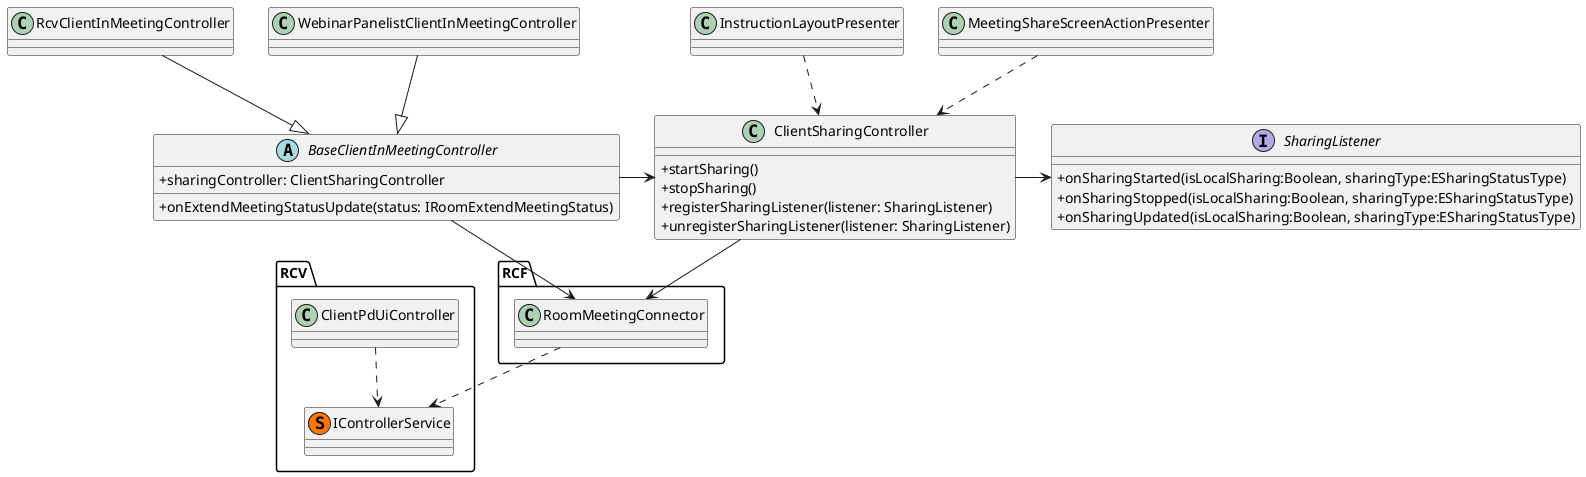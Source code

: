 @startuml
'https://plantuml.com/class-diagram
skinparam classAttributeIconSize 0

RcvClientInMeetingController -down-|> BaseClientInMeetingController
WebinarPanelistClientInMeetingController -down-|> BaseClientInMeetingController

BaseClientInMeetingController -down-> RCF.RoomMeetingConnector
BaseClientInMeetingController -right-> ClientSharingController
ClientSharingController -down-> RCF.RoomMeetingConnector
ClientSharingController -right-> SharingListener


RCV.ClientPdUiController .down.> RCV.IControllerService
RCF.RoomMeetingConnector .down.> RCV.IControllerService

InstructionLayoutPresenter .down.> ClientSharingController
MeetingShareScreenActionPresenter .down.> ClientSharingController

abstract class BaseClientInMeetingController {
    + sharingController: ClientSharingController
    + onExtendMeetingStatusUpdate(status: IRoomExtendMeetingStatus)
}

class RcvClientInMeetingController {

}

class WebinarPanelistClientInMeetingController {

}

class ClientSharingController {
    + startSharing()
    + stopSharing()
    + registerSharingListener(listener: SharingListener)
    + unregisterSharingListener(listener: SharingListener)
}

interface SharingListener {
    + onSharingStarted(isLocalSharing:Boolean, sharingType:ESharingStatusType)
    + onSharingStopped(isLocalSharing:Boolean, sharingType:ESharingStatusType)
    + onSharingUpdated(isLocalSharing:Boolean, sharingType:ESharingStatusType)
}

class InstructionLayoutPresenter {

}

class MeetingShareScreenActionPresenter {
}

namespace RCF {
    class RoomMeetingConnector {
    }
}

namespace RCV {
    class ClientPdUiController {
    }

    class IControllerService<< (S, #FF7700) >> {
    }
}

@enduml